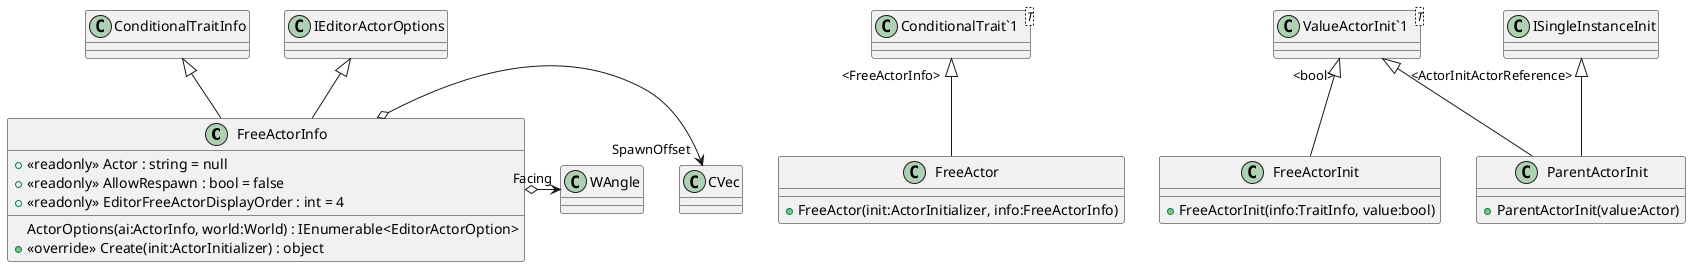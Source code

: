 @startuml
class FreeActorInfo {
    + <<readonly>> Actor : string = null
    + <<readonly>> AllowRespawn : bool = false
    + <<readonly>> EditorFreeActorDisplayOrder : int = 4
    ActorOptions(ai:ActorInfo, world:World) : IEnumerable<EditorActorOption>
    + <<override>> Create(init:ActorInitializer) : object
}
class FreeActor {
    + FreeActor(init:ActorInitializer, info:FreeActorInfo)
}
class FreeActorInit {
    + FreeActorInit(info:TraitInfo, value:bool)
}
class ParentActorInit {
    + ParentActorInit(value:Actor)
}
class "ConditionalTrait`1"<T> {
}
class "ValueActorInit`1"<T> {
}
ConditionalTraitInfo <|-- FreeActorInfo
IEditorActorOptions <|-- FreeActorInfo
FreeActorInfo o-> "SpawnOffset" CVec
FreeActorInfo o-> "Facing" WAngle
"ConditionalTrait`1" "<FreeActorInfo>" <|-- FreeActor
"ValueActorInit`1" "<bool>" <|-- FreeActorInit
"ValueActorInit`1" "<ActorInitActorReference>" <|-- ParentActorInit
ISingleInstanceInit <|-- ParentActorInit
@enduml
